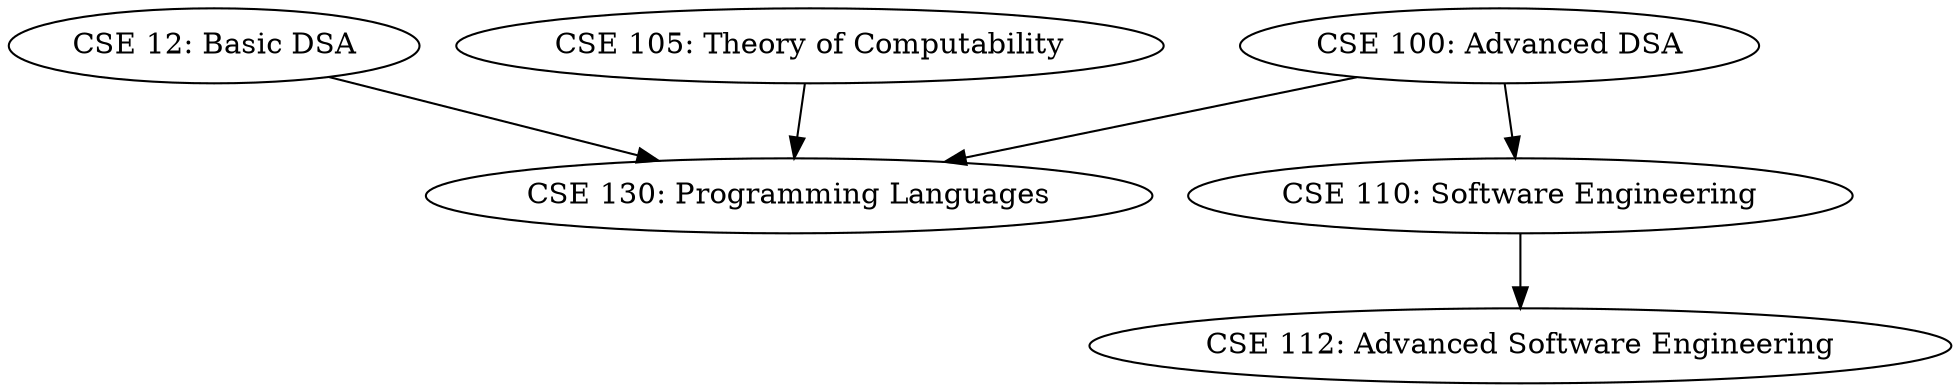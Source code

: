 digraph {
"CSE 12: Basic DSA" -> "CSE 130: Programming Languages";

"CSE 100: Advanced DSA" -> {"CSE 110: Software Engineering", "CSE 130: Programming Languages"};
"CSE 105: Theory of Computability" -> "CSE 130: Programming Languages";
"CSE 110: Software Engineering" -> "CSE 112: Advanced Software Engineering";
}
